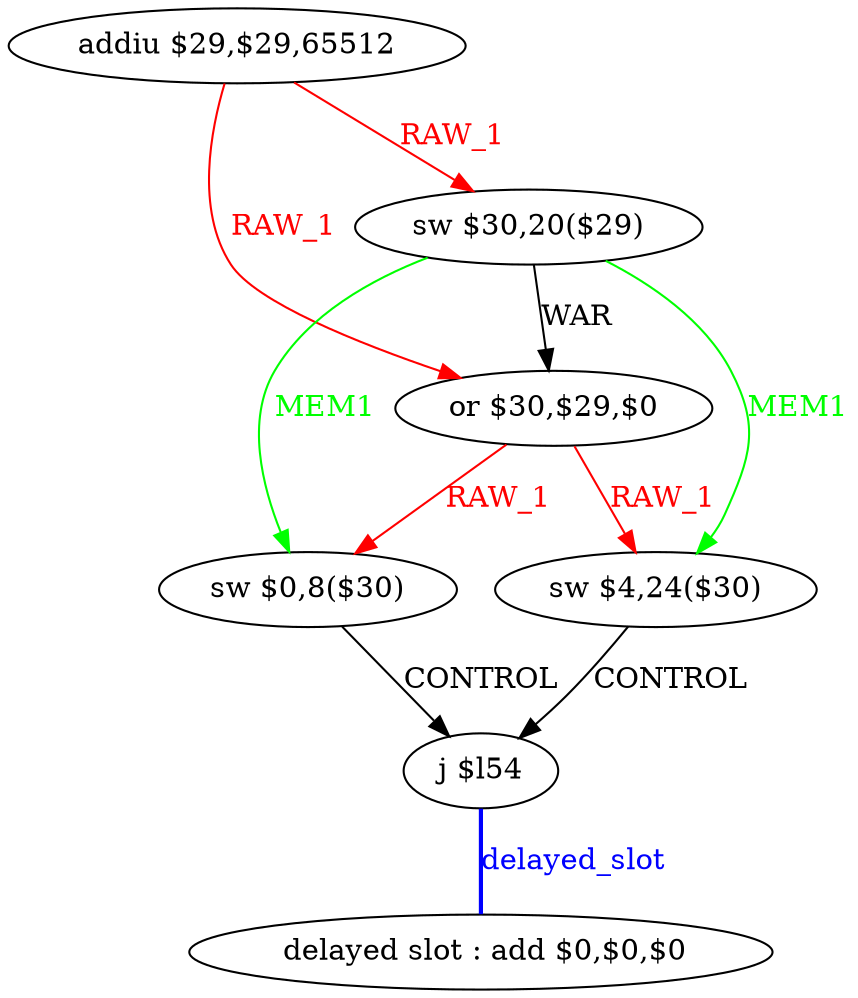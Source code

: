 digraph G1 {
node [shape = ellipse];
i6 [label = " delayed slot : add $0,$0,$0"] ;
i5 ->  i6 [style = bold, dir= none, fontcolor = blue, color = blue, label= "delayed_slot"];
i5 [label = "j $l54"] ;
i0 [label = "addiu $29,$29,65512"] ;
i0 ->  i2 [color = red, fontcolor = red, label= "RAW_1"];
i0 ->  i1 [color = red, fontcolor = red, label= "RAW_1"];
i2 [label = "or $30,$29,$0"] ;
i2 ->  i4 [color = red, fontcolor = red, label= "RAW_1"];
i2 ->  i3 [color = red, fontcolor = red, label= "RAW_1"];
i4 [label = "sw $0,8($30)"] ;
i4 ->  i5 [label= "CONTROL"];
i3 [label = "sw $4,24($30)"] ;
i3 ->  i5 [label= "CONTROL"];
i1 [label = "sw $30,20($29)"] ;
i1 ->  i4 [color = green, fontcolor = green, label= "MEM1"];
i1 ->  i3 [color = green, fontcolor = green, label= "MEM1"];
i1 ->  i2 [label= "WAR"];
}

